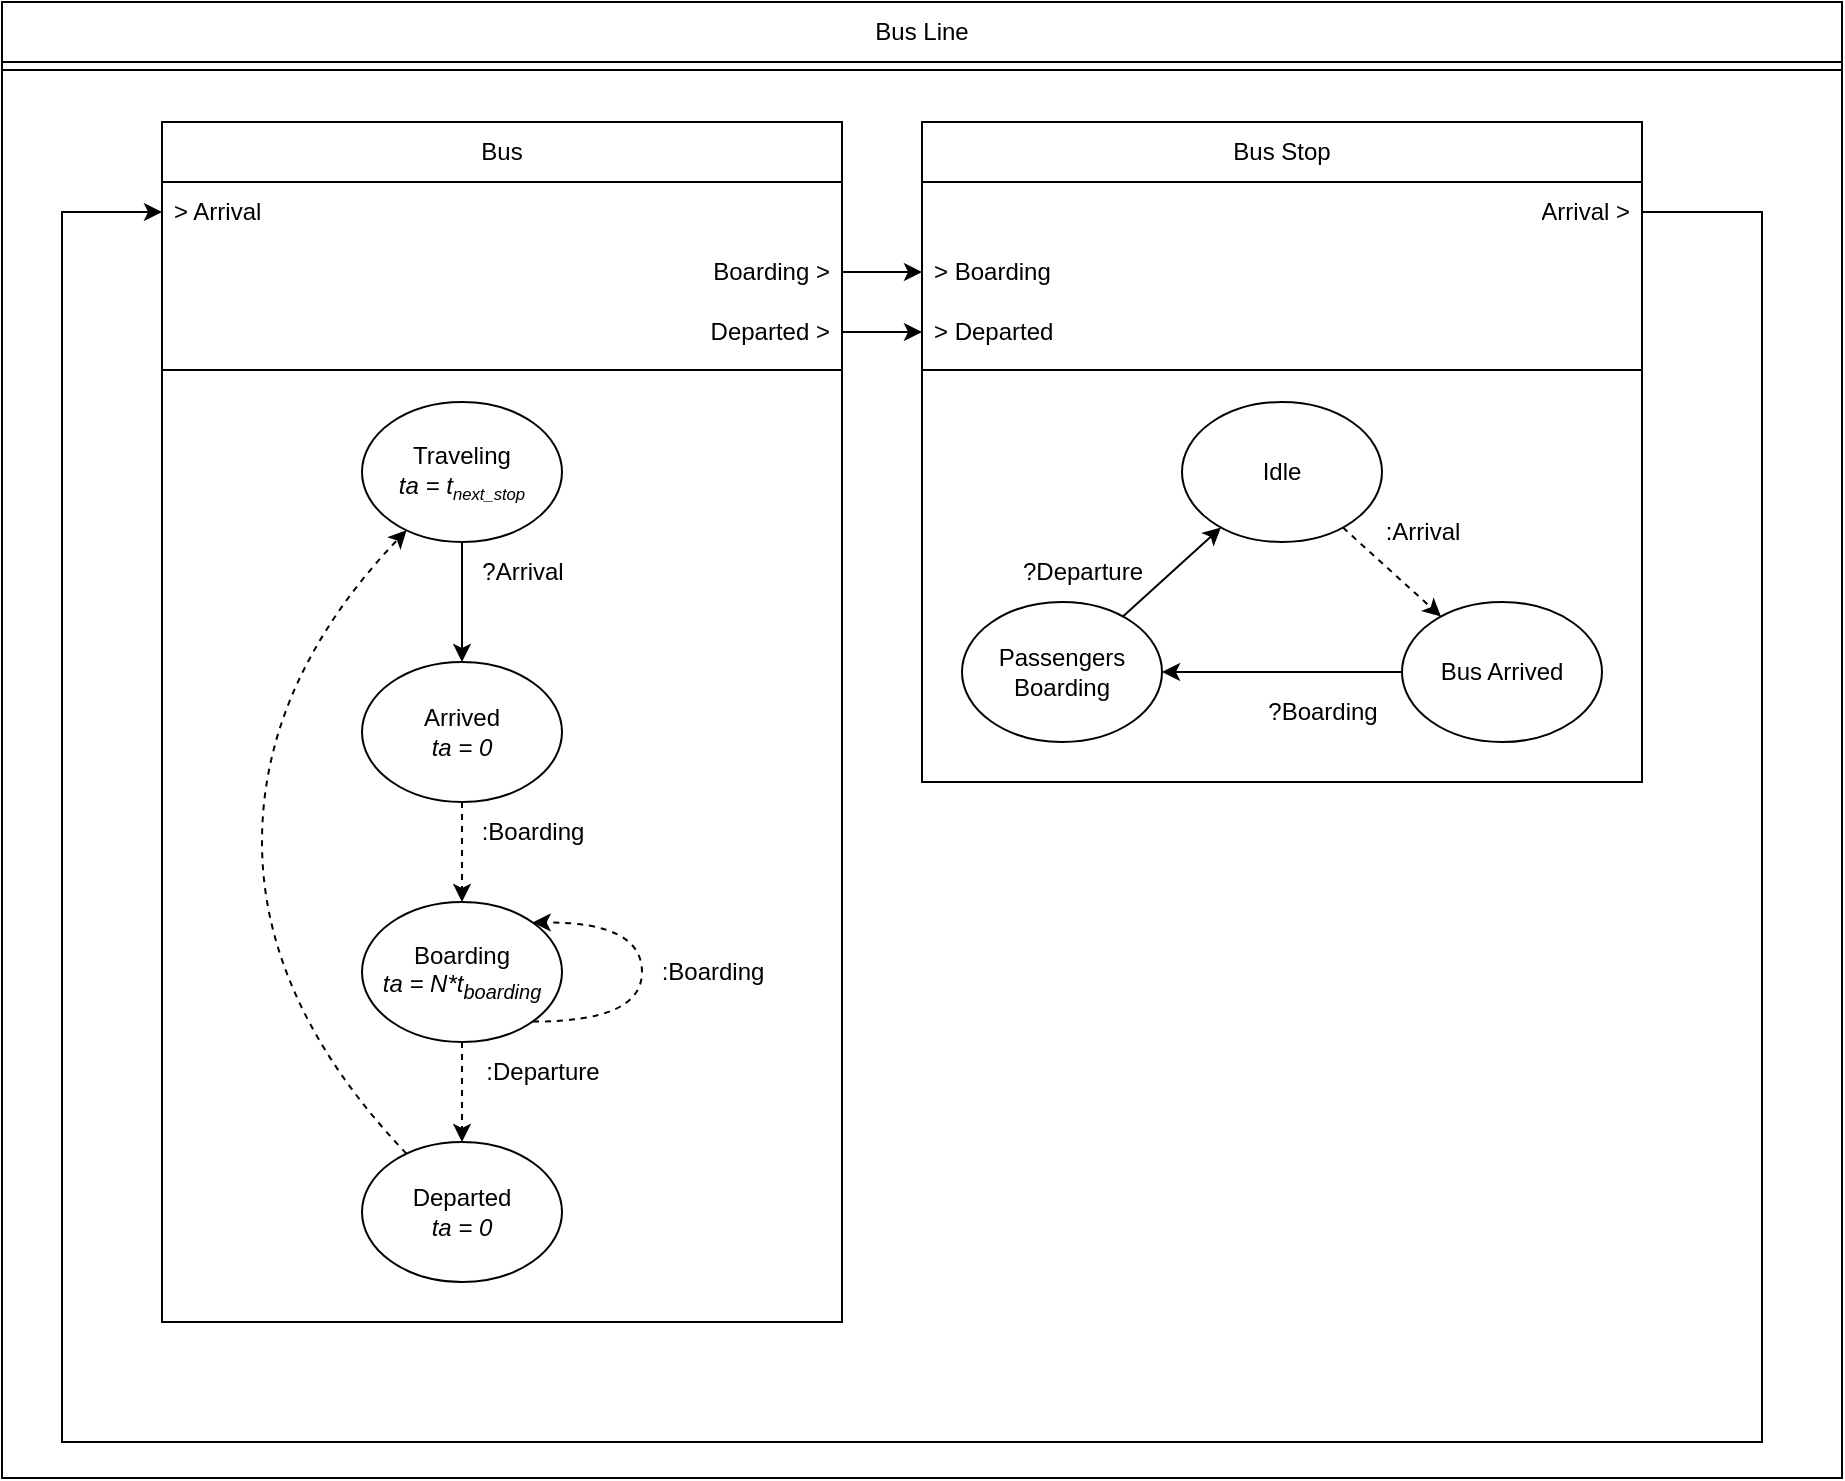 <mxfile version="24.7.17">
  <diagram name="Page-1" id="eo9_WLX4i6MRtV-79SUJ">
    <mxGraphModel dx="2537" dy="2084" grid="1" gridSize="10" guides="1" tooltips="1" connect="1" arrows="1" fold="1" page="1" pageScale="1" pageWidth="850" pageHeight="1100" math="0" shadow="0">
      <root>
        <mxCell id="0" />
        <mxCell id="1" parent="0" />
        <mxCell id="cnuKNsjUAdPXq57PZooh-7" value="Bus" style="swimlane;fontStyle=0;childLayout=stackLayout;horizontal=1;startSize=30;horizontalStack=0;resizeParent=1;resizeParentMax=0;resizeLast=0;collapsible=1;marginBottom=0;whiteSpace=wrap;html=1;" parent="1" vertex="1">
          <mxGeometry x="-400" y="-320" width="340" height="600" as="geometry" />
        </mxCell>
        <mxCell id="cnuKNsjUAdPXq57PZooh-8" value="&amp;gt; Arrival" style="text;strokeColor=none;fillColor=none;align=left;verticalAlign=middle;spacingLeft=4;spacingRight=4;overflow=hidden;points=[[0,0.5],[1,0.5]];portConstraint=eastwest;rotatable=0;whiteSpace=wrap;html=1;" parent="cnuKNsjUAdPXq57PZooh-7" vertex="1">
          <mxGeometry y="30" width="340" height="30" as="geometry" />
        </mxCell>
        <mxCell id="cnuKNsjUAdPXq57PZooh-9" value="&lt;div align=&quot;right&quot;&gt;Boarding &amp;gt;&lt;br&gt;&lt;/div&gt;" style="text;strokeColor=none;fillColor=none;align=right;verticalAlign=middle;spacingLeft=4;spacingRight=4;overflow=hidden;points=[[0,0.5],[1,0.5]];portConstraint=eastwest;rotatable=0;whiteSpace=wrap;html=1;" parent="cnuKNsjUAdPXq57PZooh-7" vertex="1">
          <mxGeometry y="60" width="340" height="30" as="geometry" />
        </mxCell>
        <mxCell id="cnuKNsjUAdPXq57PZooh-10" value="&lt;div align=&quot;right&quot;&gt;Departed &amp;gt;&lt;br&gt;&lt;/div&gt;" style="text;strokeColor=none;fillColor=none;align=right;verticalAlign=middle;spacingLeft=4;spacingRight=4;overflow=hidden;points=[[0,0.5],[1,0.5]];portConstraint=eastwest;rotatable=0;whiteSpace=wrap;html=1;" parent="cnuKNsjUAdPXq57PZooh-7" vertex="1">
          <mxGeometry y="90" width="340" height="30" as="geometry" />
        </mxCell>
        <mxCell id="0BozVjmp-fSefDzsPNTn-1" value="" style="line;strokeWidth=1;fillColor=none;align=left;verticalAlign=middle;spacingTop=-1;spacingLeft=3;spacingRight=3;rotatable=0;labelPosition=right;points=[];portConstraint=eastwest;strokeColor=inherit;" vertex="1" parent="cnuKNsjUAdPXq57PZooh-7">
          <mxGeometry y="120" width="340" height="8" as="geometry" />
        </mxCell>
        <mxCell id="cnuKNsjUAdPXq57PZooh-58" value="" style="text;strokeColor=none;fillColor=none;align=left;verticalAlign=middle;spacingTop=-1;spacingLeft=4;spacingRight=4;rotatable=0;labelPosition=right;points=[];portConstraint=eastwest;" parent="cnuKNsjUAdPXq57PZooh-7" vertex="1">
          <mxGeometry y="128" width="340" height="472" as="geometry" />
        </mxCell>
        <mxCell id="cnuKNsjUAdPXq57PZooh-11" value="Bus Stop" style="swimlane;fontStyle=0;childLayout=stackLayout;horizontal=1;startSize=30;horizontalStack=0;resizeParent=1;resizeParentMax=0;resizeLast=0;collapsible=1;marginBottom=0;whiteSpace=wrap;html=1;" parent="1" vertex="1">
          <mxGeometry x="-20" y="-320" width="360" height="330" as="geometry" />
        </mxCell>
        <mxCell id="cnuKNsjUAdPXq57PZooh-12" value="Arrival &amp;gt;" style="text;strokeColor=none;fillColor=none;align=right;verticalAlign=middle;spacingLeft=4;spacingRight=4;overflow=hidden;points=[[0,0.5],[1,0.5]];portConstraint=eastwest;rotatable=0;whiteSpace=wrap;html=1;" parent="cnuKNsjUAdPXq57PZooh-11" vertex="1">
          <mxGeometry y="30" width="360" height="30" as="geometry" />
        </mxCell>
        <mxCell id="cnuKNsjUAdPXq57PZooh-13" value="&lt;div&gt;&amp;gt; Boarding&lt;/div&gt;" style="text;strokeColor=none;fillColor=none;align=left;verticalAlign=middle;spacingLeft=4;spacingRight=4;overflow=hidden;points=[[0,0.5],[1,0.5]];portConstraint=eastwest;rotatable=0;whiteSpace=wrap;html=1;" parent="cnuKNsjUAdPXq57PZooh-11" vertex="1">
          <mxGeometry y="60" width="360" height="30" as="geometry" />
        </mxCell>
        <mxCell id="cnuKNsjUAdPXq57PZooh-14" value="&lt;div&gt;&amp;gt; Departed&lt;/div&gt;" style="text;strokeColor=none;fillColor=none;align=left;verticalAlign=middle;spacingLeft=4;spacingRight=4;overflow=hidden;points=[[0,0.5],[1,0.5]];portConstraint=eastwest;rotatable=0;whiteSpace=wrap;html=1;" parent="cnuKNsjUAdPXq57PZooh-11" vertex="1">
          <mxGeometry y="90" width="360" height="30" as="geometry" />
        </mxCell>
        <mxCell id="0BozVjmp-fSefDzsPNTn-2" value="" style="line;strokeWidth=1;fillColor=none;align=left;verticalAlign=middle;spacingTop=-1;spacingLeft=3;spacingRight=3;rotatable=0;labelPosition=right;points=[];portConstraint=eastwest;strokeColor=inherit;" vertex="1" parent="cnuKNsjUAdPXq57PZooh-11">
          <mxGeometry y="120" width="360" height="8" as="geometry" />
        </mxCell>
        <mxCell id="cnuKNsjUAdPXq57PZooh-59" value="" style="text;strokeColor=none;fillColor=none;align=left;verticalAlign=middle;spacingTop=-1;spacingLeft=4;spacingRight=4;rotatable=0;labelPosition=right;points=[];portConstraint=eastwest;" parent="cnuKNsjUAdPXq57PZooh-11" vertex="1">
          <mxGeometry y="128" width="360" height="202" as="geometry" />
        </mxCell>
        <mxCell id="cnuKNsjUAdPXq57PZooh-15" style="edgeStyle=orthogonalEdgeStyle;rounded=0;orthogonalLoop=1;jettySize=auto;html=1;" parent="1" source="cnuKNsjUAdPXq57PZooh-9" target="cnuKNsjUAdPXq57PZooh-13" edge="1">
          <mxGeometry relative="1" as="geometry" />
        </mxCell>
        <mxCell id="cnuKNsjUAdPXq57PZooh-16" style="edgeStyle=orthogonalEdgeStyle;rounded=0;orthogonalLoop=1;jettySize=auto;html=1;" parent="1" source="cnuKNsjUAdPXq57PZooh-10" target="cnuKNsjUAdPXq57PZooh-14" edge="1">
          <mxGeometry relative="1" as="geometry" />
        </mxCell>
        <mxCell id="cnuKNsjUAdPXq57PZooh-17" style="edgeStyle=orthogonalEdgeStyle;rounded=0;orthogonalLoop=1;jettySize=auto;html=1;" parent="1" source="cnuKNsjUAdPXq57PZooh-12" target="cnuKNsjUAdPXq57PZooh-8" edge="1">
          <mxGeometry relative="1" as="geometry">
            <mxPoint x="-345" y="-210" as="targetPoint" />
            <Array as="points">
              <mxPoint x="400" y="-275" />
              <mxPoint x="400" y="340" />
              <mxPoint x="-450" y="340" />
              <mxPoint x="-450" y="-275" />
            </Array>
          </mxGeometry>
        </mxCell>
        <mxCell id="cnuKNsjUAdPXq57PZooh-29" style="edgeStyle=orthogonalEdgeStyle;rounded=0;orthogonalLoop=1;jettySize=auto;html=1;dashed=1;" parent="1" source="cnuKNsjUAdPXq57PZooh-22" target="cnuKNsjUAdPXq57PZooh-26" edge="1">
          <mxGeometry relative="1" as="geometry" />
        </mxCell>
        <mxCell id="cnuKNsjUAdPXq57PZooh-22" value="Arrived&lt;div&gt;&lt;i&gt;ta = 0&lt;/i&gt;&lt;/div&gt;" style="ellipse;whiteSpace=wrap;html=1;" parent="1" vertex="1">
          <mxGeometry x="-300" y="-50" width="100" height="70" as="geometry" />
        </mxCell>
        <mxCell id="cnuKNsjUAdPXq57PZooh-28" style="edgeStyle=orthogonalEdgeStyle;rounded=0;orthogonalLoop=1;jettySize=auto;html=1;" parent="1" source="cnuKNsjUAdPXq57PZooh-23" target="cnuKNsjUAdPXq57PZooh-22" edge="1">
          <mxGeometry relative="1" as="geometry" />
        </mxCell>
        <mxCell id="cnuKNsjUAdPXq57PZooh-23" value="Traveling&lt;div&gt;&lt;i&gt;ta = t&lt;span style=&quot;font-size: 10px;&quot;&gt;&lt;sub&gt;next_stop&lt;/sub&gt;&lt;/span&gt;&lt;/i&gt;&lt;/div&gt;" style="ellipse;whiteSpace=wrap;html=1;" parent="1" vertex="1">
          <mxGeometry x="-300" y="-180" width="100" height="70" as="geometry" />
        </mxCell>
        <mxCell id="cnuKNsjUAdPXq57PZooh-26" value="Boarding&lt;div&gt;&lt;i&gt;ta = N*t&lt;sub&gt;boarding&lt;/sub&gt;&lt;/i&gt;&lt;/div&gt;" style="ellipse;whiteSpace=wrap;html=1;" parent="1" vertex="1">
          <mxGeometry x="-300" y="70" width="100" height="70" as="geometry" />
        </mxCell>
        <mxCell id="cnuKNsjUAdPXq57PZooh-27" value="Departed&lt;div&gt;&lt;i&gt;ta = 0&lt;/i&gt;&lt;/div&gt;" style="ellipse;whiteSpace=wrap;html=1;" parent="1" vertex="1">
          <mxGeometry x="-300" y="190" width="100" height="70" as="geometry" />
        </mxCell>
        <mxCell id="cnuKNsjUAdPXq57PZooh-31" value="?Arrival" style="text;html=1;align=center;verticalAlign=middle;resizable=0;points=[];autosize=1;strokeColor=none;fillColor=none;" parent="1" vertex="1">
          <mxGeometry x="-250" y="-110" width="60" height="30" as="geometry" />
        </mxCell>
        <mxCell id="cnuKNsjUAdPXq57PZooh-34" value="" style="endArrow=classic;dashed=1;html=1;rounded=0;endFill=1;" parent="1" source="cnuKNsjUAdPXq57PZooh-26" target="cnuKNsjUAdPXq57PZooh-27" edge="1">
          <mxGeometry width="50" height="50" relative="1" as="geometry">
            <mxPoint x="-280" y="175" as="sourcePoint" />
            <mxPoint x="-160" y="175" as="targetPoint" />
          </mxGeometry>
        </mxCell>
        <mxCell id="cnuKNsjUAdPXq57PZooh-35" value=":Departure" style="text;html=1;align=center;verticalAlign=middle;resizable=0;points=[];autosize=1;strokeColor=none;fillColor=none;" parent="1" vertex="1">
          <mxGeometry x="-250" y="140" width="80" height="30" as="geometry" />
        </mxCell>
        <mxCell id="cnuKNsjUAdPXq57PZooh-37" value=":Boarding" style="text;html=1;align=center;verticalAlign=middle;resizable=0;points=[];autosize=1;strokeColor=none;fillColor=none;" parent="1" vertex="1">
          <mxGeometry x="-160" y="90" width="70" height="30" as="geometry" />
        </mxCell>
        <mxCell id="cnuKNsjUAdPXq57PZooh-39" value="" style="curved=1;endArrow=classic;html=1;rounded=0;exitX=1;exitY=1;exitDx=0;exitDy=0;entryX=1;entryY=0;entryDx=0;entryDy=0;dashed=1;" parent="1" source="cnuKNsjUAdPXq57PZooh-26" target="cnuKNsjUAdPXq57PZooh-26" edge="1">
          <mxGeometry width="50" height="50" relative="1" as="geometry">
            <mxPoint x="-190" y="95" as="sourcePoint" />
            <mxPoint x="-140" y="45" as="targetPoint" />
            <Array as="points">
              <mxPoint x="-160" y="130" />
              <mxPoint x="-160" y="80" />
            </Array>
          </mxGeometry>
        </mxCell>
        <mxCell id="cnuKNsjUAdPXq57PZooh-41" value="Idle" style="ellipse;whiteSpace=wrap;html=1;" parent="1" vertex="1">
          <mxGeometry x="110" y="-180" width="100" height="70" as="geometry" />
        </mxCell>
        <mxCell id="cnuKNsjUAdPXq57PZooh-46" style="edgeStyle=orthogonalEdgeStyle;rounded=0;orthogonalLoop=1;jettySize=auto;html=1;" parent="1" source="cnuKNsjUAdPXq57PZooh-42" target="cnuKNsjUAdPXq57PZooh-43" edge="1">
          <mxGeometry relative="1" as="geometry" />
        </mxCell>
        <mxCell id="cnuKNsjUAdPXq57PZooh-42" value="Bus Arrived" style="ellipse;whiteSpace=wrap;html=1;" parent="1" vertex="1">
          <mxGeometry x="220" y="-80" width="100" height="70" as="geometry" />
        </mxCell>
        <mxCell id="cnuKNsjUAdPXq57PZooh-48" style="rounded=0;orthogonalLoop=1;jettySize=auto;html=1;" parent="1" source="cnuKNsjUAdPXq57PZooh-43" target="cnuKNsjUAdPXq57PZooh-41" edge="1">
          <mxGeometry relative="1" as="geometry" />
        </mxCell>
        <mxCell id="cnuKNsjUAdPXq57PZooh-43" value="&lt;div&gt;Passengers&lt;/div&gt;&lt;div&gt;Boarding&lt;br&gt;&lt;/div&gt;" style="ellipse;whiteSpace=wrap;html=1;" parent="1" vertex="1">
          <mxGeometry y="-80" width="100" height="70" as="geometry" />
        </mxCell>
        <mxCell id="cnuKNsjUAdPXq57PZooh-44" value="" style="endArrow=classic;dashed=1;html=1;rounded=0;endFill=1;" parent="1" source="cnuKNsjUAdPXq57PZooh-41" target="cnuKNsjUAdPXq57PZooh-42" edge="1">
          <mxGeometry width="50" height="50" relative="1" as="geometry">
            <mxPoint x="135" y="-40" as="sourcePoint" />
            <mxPoint x="185" y="-90" as="targetPoint" />
          </mxGeometry>
        </mxCell>
        <mxCell id="cnuKNsjUAdPXq57PZooh-45" value=":Arrival" style="text;html=1;align=center;verticalAlign=middle;resizable=0;points=[];autosize=1;strokeColor=none;fillColor=none;" parent="1" vertex="1">
          <mxGeometry x="200" y="-130" width="60" height="30" as="geometry" />
        </mxCell>
        <mxCell id="cnuKNsjUAdPXq57PZooh-47" value="?Boarding" style="text;html=1;align=center;verticalAlign=middle;resizable=0;points=[];autosize=1;strokeColor=none;fillColor=none;" parent="1" vertex="1">
          <mxGeometry x="140" y="-40" width="80" height="30" as="geometry" />
        </mxCell>
        <mxCell id="cnuKNsjUAdPXq57PZooh-49" value="&lt;div&gt;?Departure&lt;/div&gt;" style="text;html=1;align=center;verticalAlign=middle;resizable=0;points=[];autosize=1;strokeColor=none;fillColor=none;" parent="1" vertex="1">
          <mxGeometry x="20" y="-110" width="80" height="30" as="geometry" />
        </mxCell>
        <mxCell id="cnuKNsjUAdPXq57PZooh-50" value=":Boarding" style="text;html=1;align=center;verticalAlign=middle;resizable=0;points=[];autosize=1;strokeColor=none;fillColor=none;" parent="1" vertex="1">
          <mxGeometry x="-250" y="20" width="70" height="30" as="geometry" />
        </mxCell>
        <mxCell id="0BozVjmp-fSefDzsPNTn-4" value="" style="curved=1;endArrow=classic;html=1;rounded=0;dashed=1;" edge="1" parent="1" source="cnuKNsjUAdPXq57PZooh-27" target="cnuKNsjUAdPXq57PZooh-23">
          <mxGeometry width="50" height="50" relative="1" as="geometry">
            <mxPoint x="-220" y="70" as="sourcePoint" />
            <mxPoint x="-170" y="20" as="targetPoint" />
            <Array as="points">
              <mxPoint x="-350" y="120" />
              <mxPoint x="-350" y="-40" />
            </Array>
          </mxGeometry>
        </mxCell>
        <mxCell id="0BozVjmp-fSefDzsPNTn-5" value="Bus Line" style="swimlane;fontStyle=0;childLayout=stackLayout;horizontal=1;startSize=30;horizontalStack=0;resizeParent=1;resizeParentMax=0;resizeLast=0;collapsible=1;marginBottom=0;whiteSpace=wrap;html=1;" vertex="1" parent="1">
          <mxGeometry x="-480" y="-380" width="920" height="738" as="geometry" />
        </mxCell>
        <mxCell id="0BozVjmp-fSefDzsPNTn-9" value="" style="line;strokeWidth=1;fillColor=none;align=left;verticalAlign=middle;spacingTop=-1;spacingLeft=3;spacingRight=3;rotatable=0;labelPosition=right;points=[];portConstraint=eastwest;strokeColor=inherit;" vertex="1" parent="0BozVjmp-fSefDzsPNTn-5">
          <mxGeometry y="30" width="920" height="8" as="geometry" />
        </mxCell>
        <mxCell id="0BozVjmp-fSefDzsPNTn-10" value="" style="text;strokeColor=none;fillColor=none;align=left;verticalAlign=middle;spacingTop=-1;spacingLeft=4;spacingRight=4;rotatable=0;labelPosition=right;points=[];portConstraint=eastwest;" vertex="1" parent="0BozVjmp-fSefDzsPNTn-5">
          <mxGeometry y="38" width="920" height="700" as="geometry" />
        </mxCell>
      </root>
    </mxGraphModel>
  </diagram>
</mxfile>
